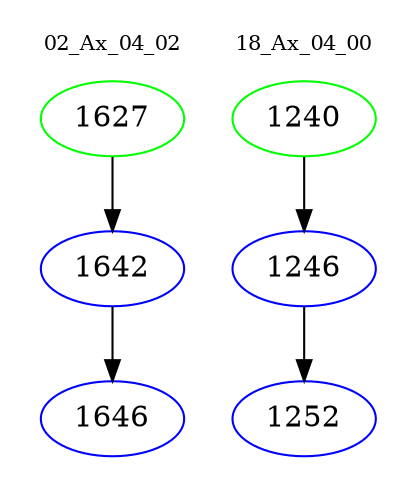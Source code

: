 digraph{
subgraph cluster_0 {
color = white
label = "02_Ax_04_02";
fontsize=10;
T0_1627 [label="1627", color="green"]
T0_1627 -> T0_1642 [color="black"]
T0_1642 [label="1642", color="blue"]
T0_1642 -> T0_1646 [color="black"]
T0_1646 [label="1646", color="blue"]
}
subgraph cluster_1 {
color = white
label = "18_Ax_04_00";
fontsize=10;
T1_1240 [label="1240", color="green"]
T1_1240 -> T1_1246 [color="black"]
T1_1246 [label="1246", color="blue"]
T1_1246 -> T1_1252 [color="black"]
T1_1252 [label="1252", color="blue"]
}
}
